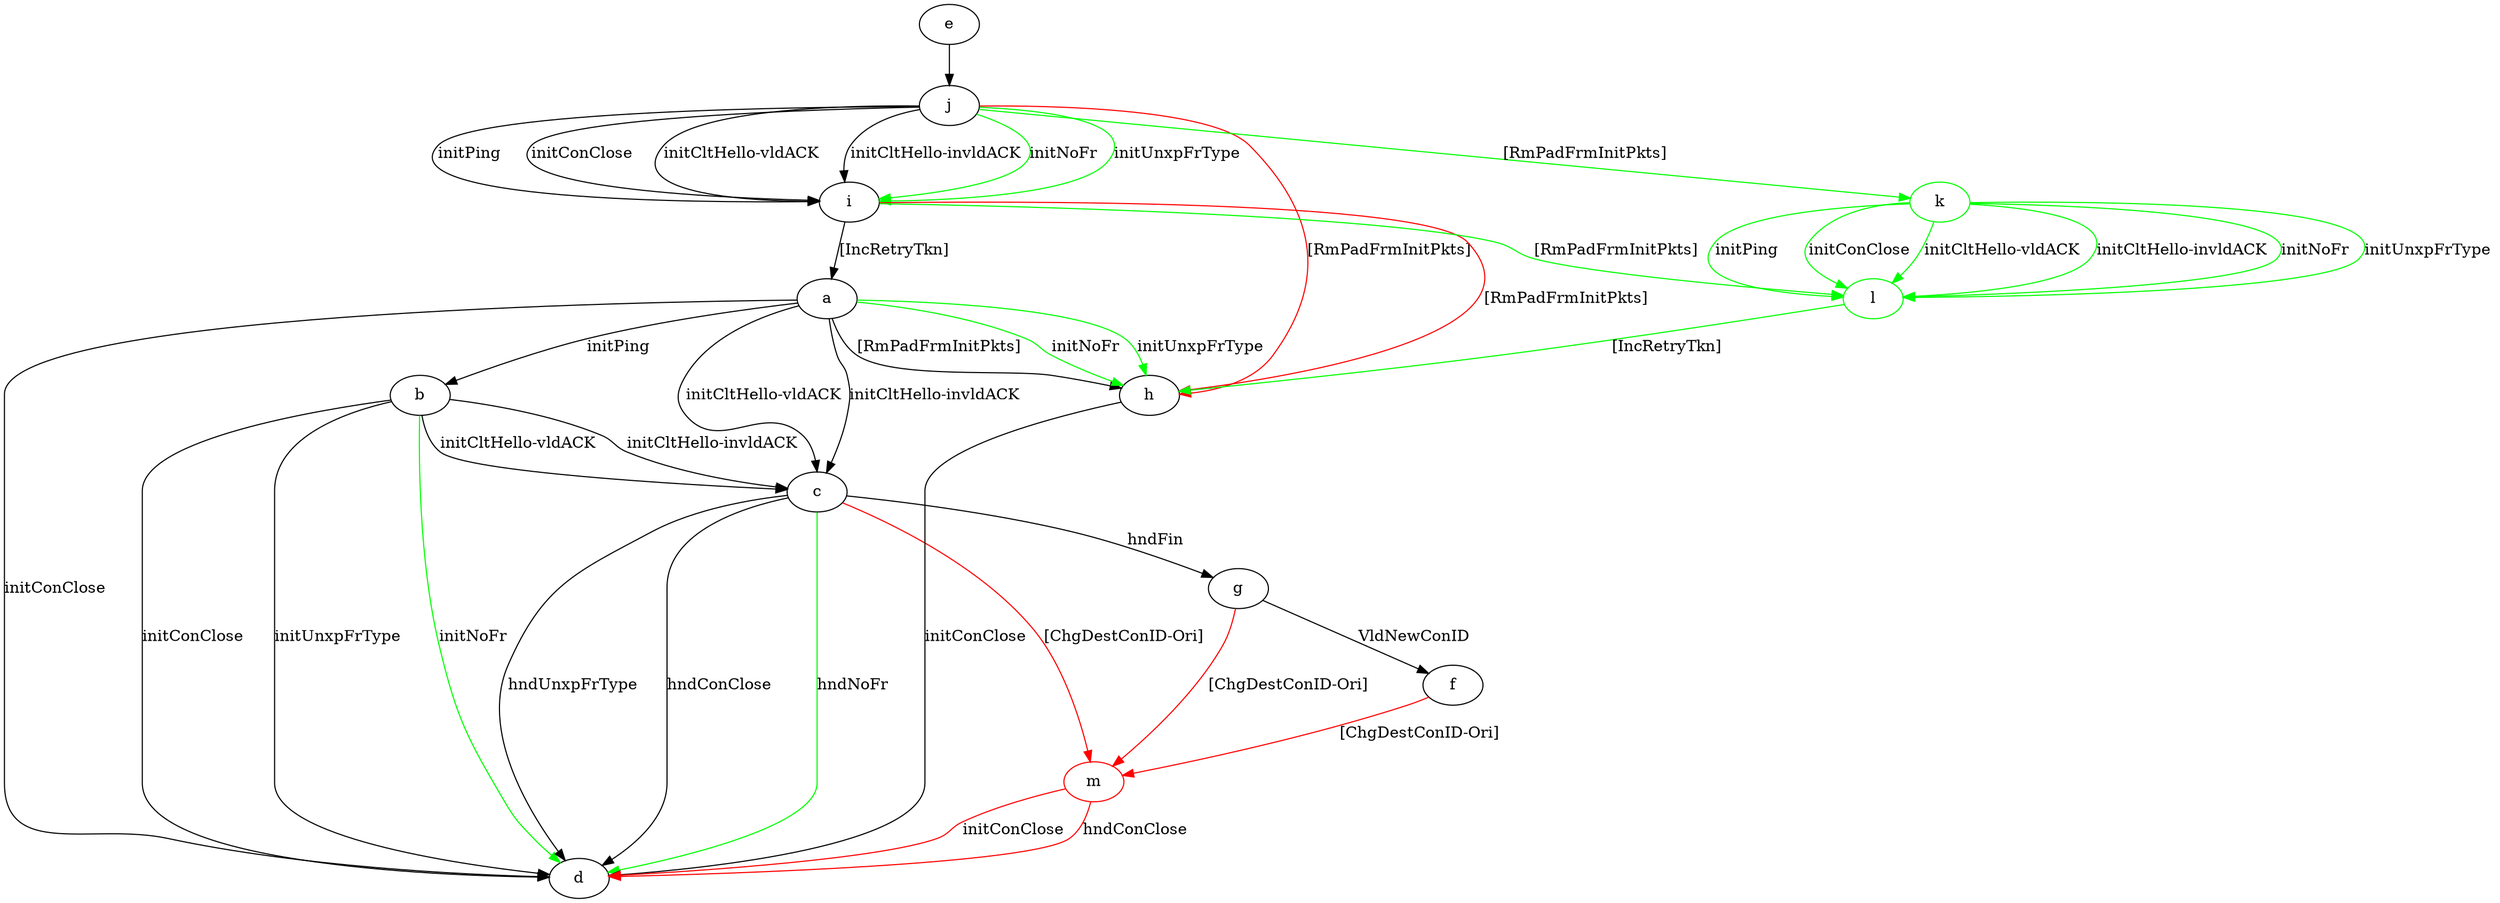 digraph "" {
	a -> b	[key=0,
		label="initPing "];
	a -> c	[key=0,
		label="initCltHello-vldACK "];
	a -> c	[key=1,
		label="initCltHello-invldACK "];
	a -> d	[key=0,
		label="initConClose "];
	a -> h	[key=0,
		label="[RmPadFrmInitPkts] "];
	a -> h	[key=1,
		color=green,
		label="initNoFr "];
	a -> h	[key=2,
		color=green,
		label="initUnxpFrType "];
	b -> c	[key=0,
		label="initCltHello-vldACK "];
	b -> c	[key=1,
		label="initCltHello-invldACK "];
	b -> d	[key=0,
		label="initConClose "];
	b -> d	[key=1,
		label="initUnxpFrType "];
	b -> d	[key=2,
		color=green,
		label="initNoFr "];
	c -> d	[key=0,
		label="hndUnxpFrType "];
	c -> d	[key=1,
		label="hndConClose "];
	c -> d	[key=2,
		color=green,
		label="hndNoFr "];
	c -> g	[key=0,
		label="hndFin "];
	m	[color=red];
	c -> m	[key=0,
		color=red,
		label="[ChgDestConID-Ori] "];
	e -> j	[key=0];
	f -> m	[key=0,
		color=red,
		label="[ChgDestConID-Ori] "];
	g -> f	[key=0,
		label="VldNewConID "];
	g -> m	[key=0,
		color=red,
		label="[ChgDestConID-Ori] "];
	h -> d	[key=0,
		label="initConClose "];
	i -> a	[key=0,
		label="[IncRetryTkn] "];
	i -> h	[key=0,
		color=red,
		label="[RmPadFrmInitPkts] "];
	l	[color=green];
	i -> l	[key=0,
		color=green,
		label="[RmPadFrmInitPkts] "];
	j -> h	[key=0,
		color=red,
		label="[RmPadFrmInitPkts] "];
	j -> i	[key=0,
		label="initPing "];
	j -> i	[key=1,
		label="initConClose "];
	j -> i	[key=2,
		label="initCltHello-vldACK "];
	j -> i	[key=3,
		label="initCltHello-invldACK "];
	j -> i	[key=4,
		color=green,
		label="initNoFr "];
	j -> i	[key=5,
		color=green,
		label="initUnxpFrType "];
	k	[color=green];
	j -> k	[key=0,
		color=green,
		label="[RmPadFrmInitPkts] "];
	k -> l	[key=0,
		color=green,
		label="initPing "];
	k -> l	[key=1,
		color=green,
		label="initConClose "];
	k -> l	[key=2,
		color=green,
		label="initCltHello-vldACK "];
	k -> l	[key=3,
		color=green,
		label="initCltHello-invldACK "];
	k -> l	[key=4,
		color=green,
		label="initNoFr "];
	k -> l	[key=5,
		color=green,
		label="initUnxpFrType "];
	l -> h	[key=0,
		color=green,
		label="[IncRetryTkn] "];
	m -> d	[key=0,
		color=red,
		label="initConClose "];
	m -> d	[key=1,
		color=red,
		label="hndConClose "];
}
